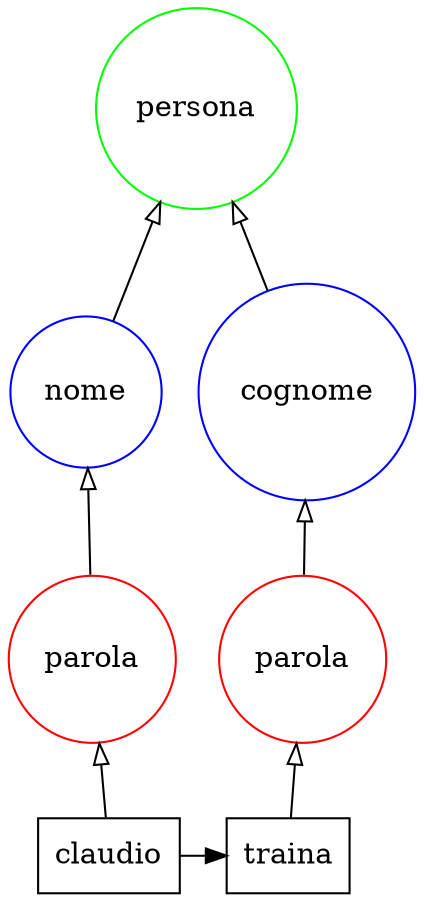 digraph {
   rankdir=BT;
   edge [arrowhead=empty];

   subgraph {
      rank="source";
      edge [arrowhead=normal];
      node [shape=box];
      t72 [label="traina"];
      t71 [label="claudio"];
      t71 -> t72;
   }

   subgraph {
      rank="same";
      node [color=red,shape=circle];
      tag55 [label=parola]; 
      tag54 [label=parola]; 
   }

   subgraph {
      rank="same";
      node [color=blue,shape=circle];
      tag209 [label=cognome]; 
      tag215 [label=nome]; 
   }

   subgraph {
      rank="same";
      node [color=green,shape=circle];
      tag220 [label=persona]; 
   }

   subgraph {
      rank="same";
      node [color=orange,shape=circle];
   }
   tag209 -> tag220;
   tag215 -> tag220;
   tag55 -> tag209;
   t72 -> tag55;
   tag54 -> tag215;
   t71 -> tag54;
}